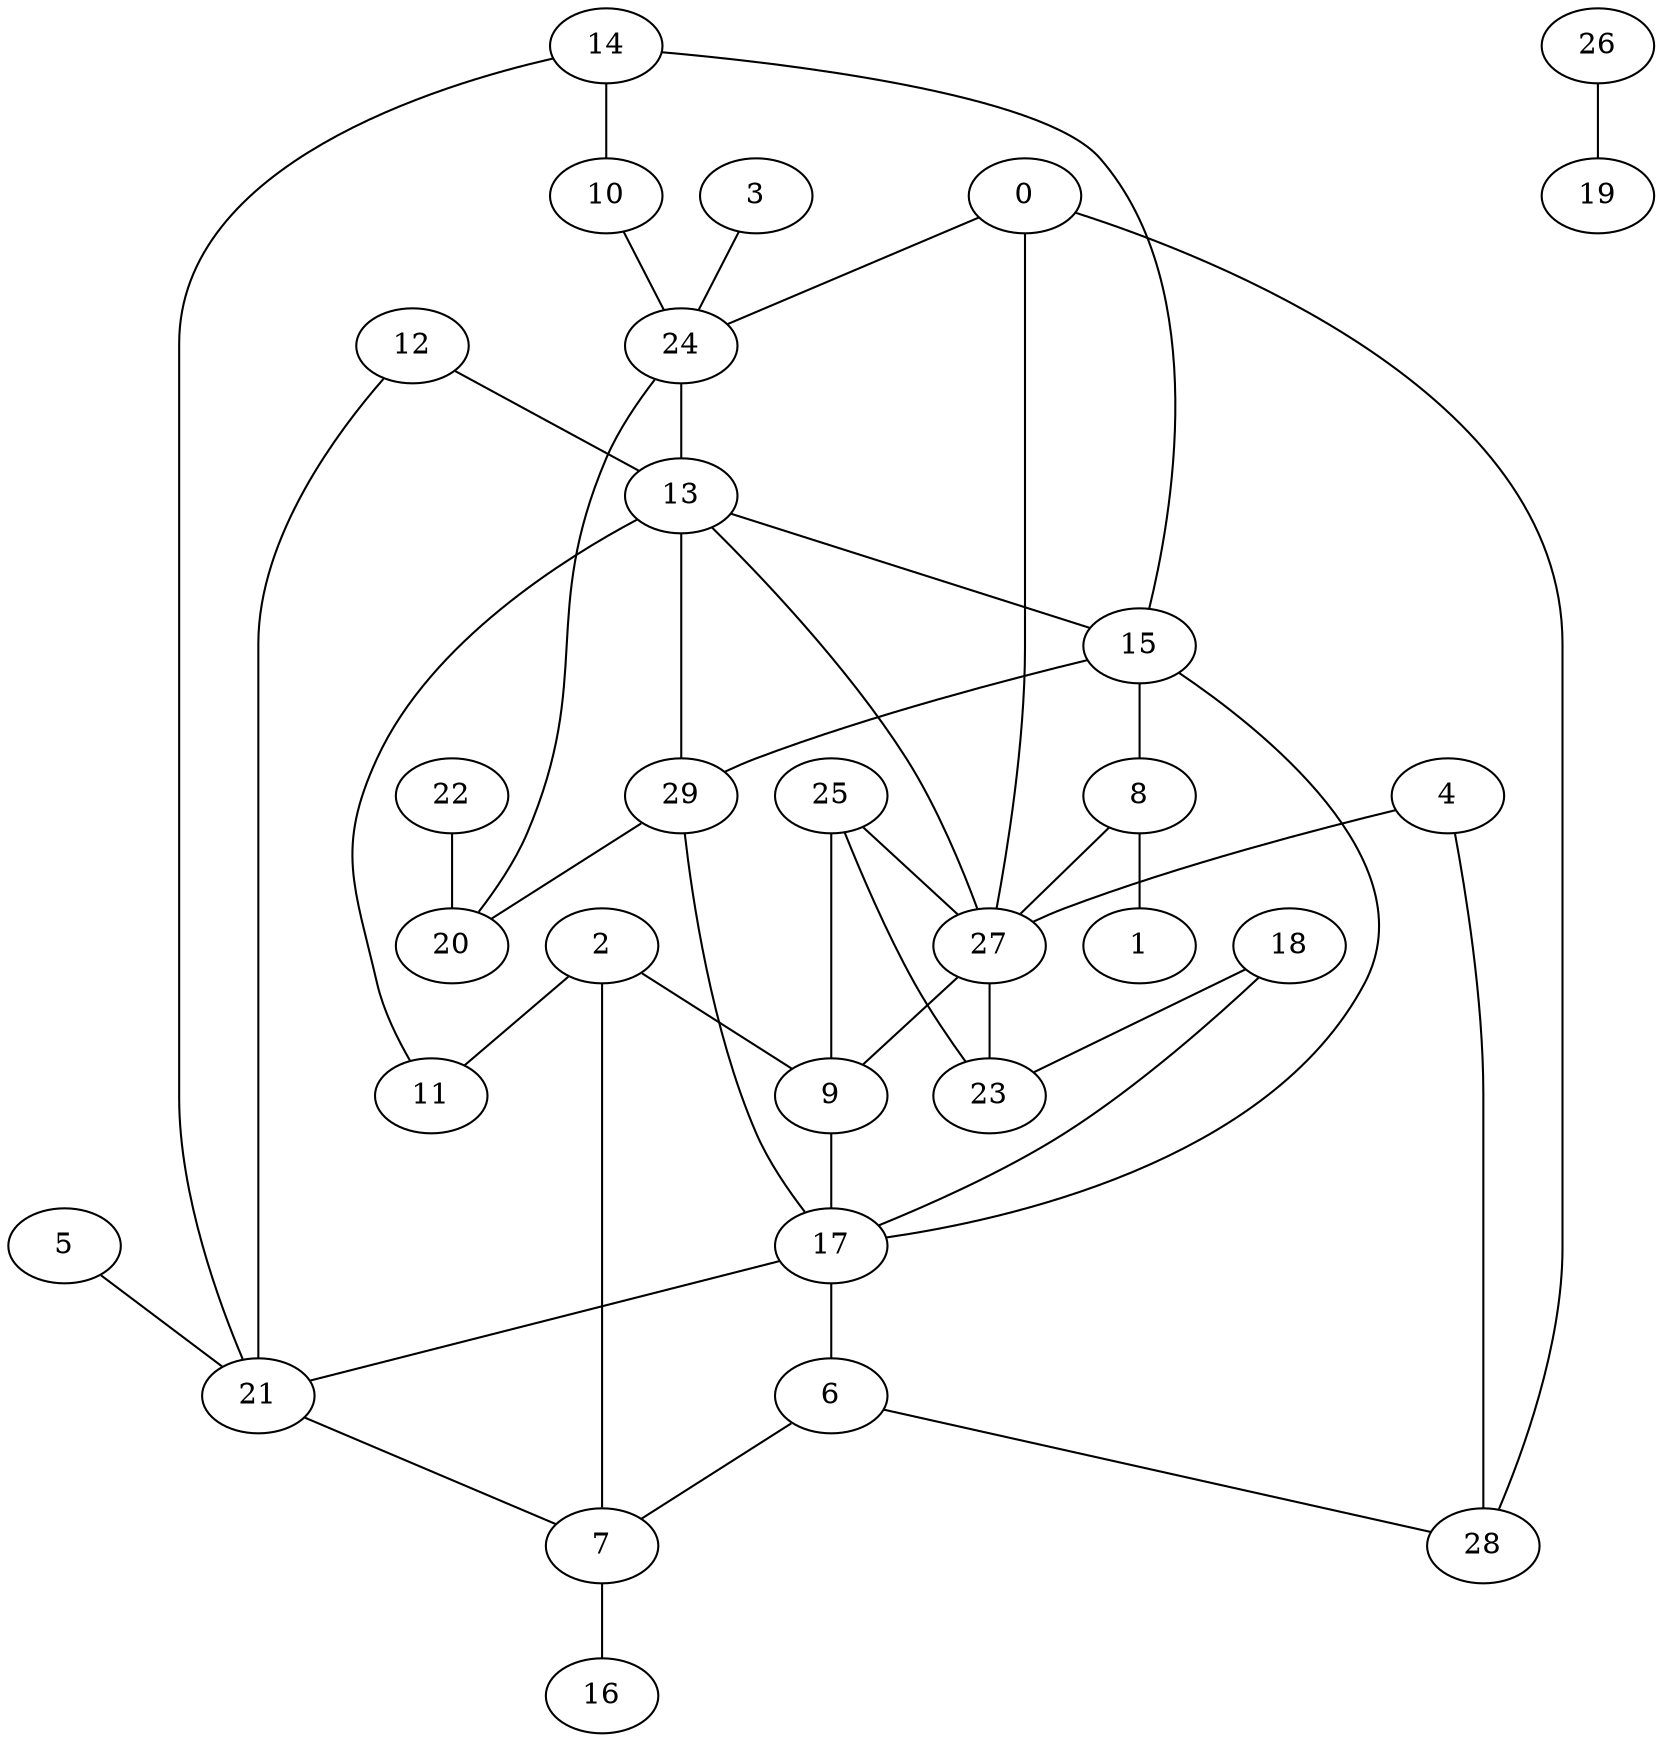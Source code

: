 graph {
	0 [label=0]
	1 [label=1]
	2 [label=2]
	3 [label=3]
	4 [label=4]
	5 [label=5]
	6 [label=6]
	7 [label=7]
	8 [label=8]
	9 [label=9]
	10 [label=10]
	11 [label=11]
	12 [label=12]
	13 [label=13]
	14 [label=14]
	15 [label=15]
	16 [label=16]
	17 [label=17]
	18 [label=18]
	19 [label=19]
	20 [label=20]
	21 [label=21]
	22 [label=22]
	23 [label=23]
	24 [label=24]
	25 [label=25]
	26 [label=26]
	27 [label=27]
	28 [label=28]
	29 [label=29]
	18 -- 23
	4 -- 27
	10 -- 24
	24 -- 13
	9 -- 17
	20 -- 24
	14 -- 10
	13 -- 27
	17 -- 6
	0 -- 24
	13 -- 15
	17 -- 21
	25 -- 27
	26 -- 19
	29 -- 13
	18 -- 17
	12 -- 21
	21 -- 7
	15 -- 17
	27 -- 0
	22 -- 20
	7 -- 16
	6 -- 28
	5 -- 21
	4 -- 28
	29 -- 20
	29 -- 17
	13 -- 11
	8 -- 1
	15 -- 8
	2 -- 9
	25 -- 23
	27 -- 9
	0 -- 28
	6 -- 7
	12 -- 13
	3 -- 24
	25 -- 9
	15 -- 29
	27 -- 23
	2 -- 11
	2 -- 7
	14 -- 15
	8 -- 27
	14 -- 21
}

